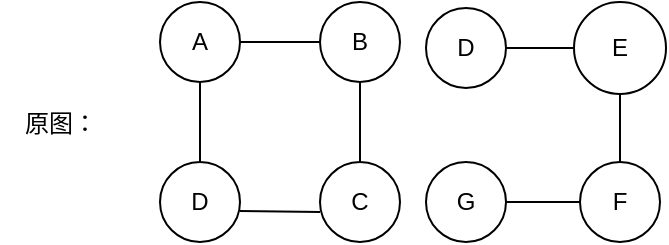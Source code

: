 <mxfile version="21.6.6" type="github">
  <diagram name="Page-1" id="-oEIKSZUtXxy4W6JQqp0">
    <mxGraphModel dx="842" dy="457" grid="1" gridSize="10" guides="1" tooltips="1" connect="1" arrows="1" fold="1" page="1" pageScale="1" pageWidth="827" pageHeight="1169" math="0" shadow="0">
      <root>
        <mxCell id="0" />
        <mxCell id="1" parent="0" />
        <mxCell id="hzjN84aZJDGcMtRYpI13-1" value="A" style="ellipse;whiteSpace=wrap;html=1;aspect=fixed;" vertex="1" parent="1">
          <mxGeometry x="160" y="280" width="40" height="40" as="geometry" />
        </mxCell>
        <mxCell id="hzjN84aZJDGcMtRYpI13-2" value="B" style="ellipse;whiteSpace=wrap;html=1;aspect=fixed;" vertex="1" parent="1">
          <mxGeometry x="240" y="280" width="40" height="40" as="geometry" />
        </mxCell>
        <mxCell id="hzjN84aZJDGcMtRYpI13-3" value="D" style="ellipse;whiteSpace=wrap;html=1;aspect=fixed;" vertex="1" parent="1">
          <mxGeometry x="293" y="283" width="40" height="40" as="geometry" />
        </mxCell>
        <mxCell id="hzjN84aZJDGcMtRYpI13-4" value="E" style="ellipse;whiteSpace=wrap;html=1;aspect=fixed;" vertex="1" parent="1">
          <mxGeometry x="367" y="280" width="46" height="46" as="geometry" />
        </mxCell>
        <mxCell id="hzjN84aZJDGcMtRYpI13-5" value="D" style="ellipse;whiteSpace=wrap;html=1;aspect=fixed;" vertex="1" parent="1">
          <mxGeometry x="160" y="360" width="40" height="40" as="geometry" />
        </mxCell>
        <mxCell id="hzjN84aZJDGcMtRYpI13-6" value="C" style="ellipse;whiteSpace=wrap;html=1;aspect=fixed;" vertex="1" parent="1">
          <mxGeometry x="240" y="360" width="40" height="40" as="geometry" />
        </mxCell>
        <mxCell id="hzjN84aZJDGcMtRYpI13-7" value="G" style="ellipse;whiteSpace=wrap;html=1;aspect=fixed;" vertex="1" parent="1">
          <mxGeometry x="293" y="360" width="40" height="40" as="geometry" />
        </mxCell>
        <mxCell id="hzjN84aZJDGcMtRYpI13-8" value="F" style="ellipse;whiteSpace=wrap;html=1;aspect=fixed;" vertex="1" parent="1">
          <mxGeometry x="370" y="360" width="40" height="40" as="geometry" />
        </mxCell>
        <mxCell id="hzjN84aZJDGcMtRYpI13-11" value="" style="endArrow=none;html=1;rounded=0;entryX=0;entryY=0.5;entryDx=0;entryDy=0;exitX=1;exitY=0.5;exitDx=0;exitDy=0;" edge="1" parent="1" source="hzjN84aZJDGcMtRYpI13-1" target="hzjN84aZJDGcMtRYpI13-2">
          <mxGeometry width="50" height="50" relative="1" as="geometry">
            <mxPoint x="200" y="210" as="sourcePoint" />
            <mxPoint x="250" y="160" as="targetPoint" />
          </mxGeometry>
        </mxCell>
        <mxCell id="hzjN84aZJDGcMtRYpI13-13" value="" style="endArrow=none;html=1;rounded=0;exitX=1;exitY=0.5;exitDx=0;exitDy=0;" edge="1" parent="1">
          <mxGeometry width="50" height="50" relative="1" as="geometry">
            <mxPoint x="200" y="384.5" as="sourcePoint" />
            <mxPoint x="240" y="385" as="targetPoint" />
          </mxGeometry>
        </mxCell>
        <mxCell id="hzjN84aZJDGcMtRYpI13-14" value="" style="endArrow=none;html=1;rounded=0;entryX=0.5;entryY=0;entryDx=0;entryDy=0;exitX=0.5;exitY=1;exitDx=0;exitDy=0;" edge="1" parent="1" source="hzjN84aZJDGcMtRYpI13-1" target="hzjN84aZJDGcMtRYpI13-5">
          <mxGeometry width="50" height="50" relative="1" as="geometry">
            <mxPoint x="220" y="220" as="sourcePoint" />
            <mxPoint x="270" y="220" as="targetPoint" />
          </mxGeometry>
        </mxCell>
        <mxCell id="hzjN84aZJDGcMtRYpI13-15" value="" style="endArrow=none;html=1;rounded=0;entryX=0.5;entryY=0;entryDx=0;entryDy=0;exitX=0.5;exitY=1;exitDx=0;exitDy=0;" edge="1" parent="1" source="hzjN84aZJDGcMtRYpI13-2" target="hzjN84aZJDGcMtRYpI13-6">
          <mxGeometry width="50" height="50" relative="1" as="geometry">
            <mxPoint x="230" y="230" as="sourcePoint" />
            <mxPoint x="280" y="230" as="targetPoint" />
          </mxGeometry>
        </mxCell>
        <mxCell id="hzjN84aZJDGcMtRYpI13-16" value="" style="endArrow=none;html=1;rounded=0;exitX=1;exitY=0.5;exitDx=0;exitDy=0;entryX=0;entryY=0.5;entryDx=0;entryDy=0;" edge="1" parent="1" source="hzjN84aZJDGcMtRYpI13-3" target="hzjN84aZJDGcMtRYpI13-4">
          <mxGeometry width="50" height="50" relative="1" as="geometry">
            <mxPoint x="433" y="207.5" as="sourcePoint" />
            <mxPoint x="473" y="208" as="targetPoint" />
          </mxGeometry>
        </mxCell>
        <mxCell id="hzjN84aZJDGcMtRYpI13-17" value="" style="endArrow=none;html=1;rounded=0;entryX=0;entryY=0.5;entryDx=0;entryDy=0;exitX=1;exitY=0.5;exitDx=0;exitDy=0;" edge="1" parent="1" source="hzjN84aZJDGcMtRYpI13-7" target="hzjN84aZJDGcMtRYpI13-8">
          <mxGeometry width="50" height="50" relative="1" as="geometry">
            <mxPoint x="343" y="375" as="sourcePoint" />
            <mxPoint x="473" y="394.5" as="targetPoint" />
          </mxGeometry>
        </mxCell>
        <mxCell id="hzjN84aZJDGcMtRYpI13-18" value="" style="endArrow=none;html=1;rounded=0;entryX=0.5;entryY=1;entryDx=0;entryDy=0;exitX=0.5;exitY=0;exitDx=0;exitDy=0;" edge="1" parent="1" source="hzjN84aZJDGcMtRYpI13-8" target="hzjN84aZJDGcMtRYpI13-4">
          <mxGeometry width="50" height="50" relative="1" as="geometry">
            <mxPoint x="213" y="268" as="sourcePoint" />
            <mxPoint x="263" y="268" as="targetPoint" />
          </mxGeometry>
        </mxCell>
        <mxCell id="hzjN84aZJDGcMtRYpI13-20" value="原图：" style="text;html=1;align=center;verticalAlign=middle;resizable=0;points=[];autosize=1;strokeColor=none;fillColor=none;fontFamily=Comic Sans MS;" vertex="1" parent="1">
          <mxGeometry x="80" y="326" width="60" height="30" as="geometry" />
        </mxCell>
      </root>
    </mxGraphModel>
  </diagram>
</mxfile>
